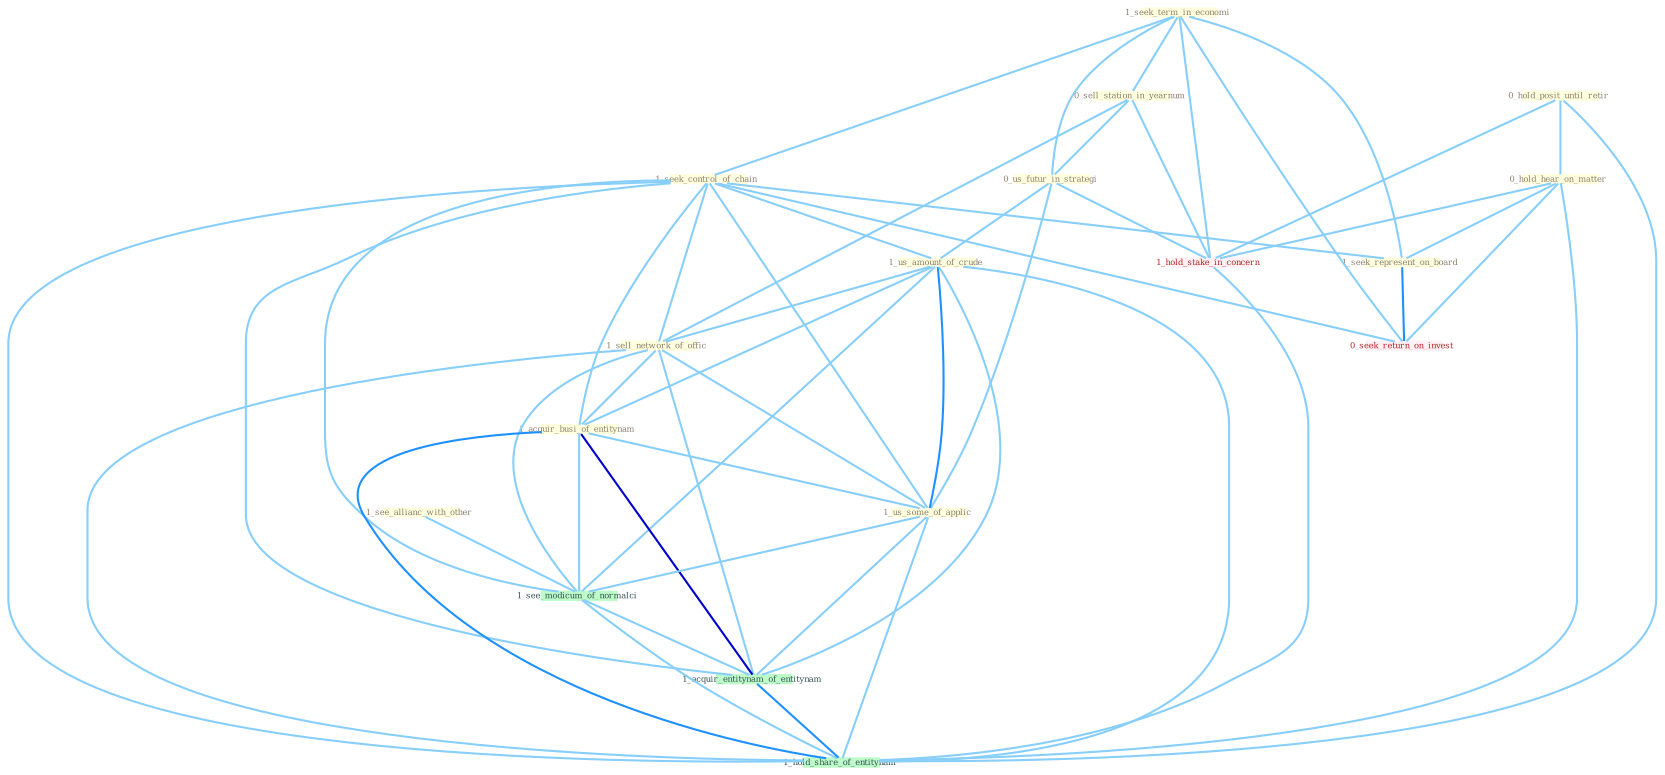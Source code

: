 Graph G{ 
    node
    [shape=polygon,style=filled,width=.5,height=.06,color="#BDFCC9",fixedsize=true,fontsize=4,
    fontcolor="#2f4f4f"];
    {node
    [color="#ffffe0", fontcolor="#8b7d6b"] "1_seek_term_in_economi " "0_hold_posit_until_retir " "1_see_allianc_with_other " "1_seek_control_of_chain " "0_sell_station_in_yearnum " "0_hold_hear_on_matter " "0_us_futur_in_strategi " "1_us_amount_of_crude " "1_sell_network_of_offic " "1_seek_represent_on_board " "1_acquir_busi_of_entitynam " "1_us_some_of_applic "}
{node [color="#fff0f5", fontcolor="#b22222"] "1_hold_stake_in_concern " "0_seek_return_on_invest "}
edge [color="#B0E2FF"];

	"1_seek_term_in_economi " -- "1_seek_control_of_chain " [w="1", color="#87cefa" ];
	"1_seek_term_in_economi " -- "0_sell_station_in_yearnum " [w="1", color="#87cefa" ];
	"1_seek_term_in_economi " -- "0_us_futur_in_strategi " [w="1", color="#87cefa" ];
	"1_seek_term_in_economi " -- "1_seek_represent_on_board " [w="1", color="#87cefa" ];
	"1_seek_term_in_economi " -- "1_hold_stake_in_concern " [w="1", color="#87cefa" ];
	"1_seek_term_in_economi " -- "0_seek_return_on_invest " [w="1", color="#87cefa" ];
	"0_hold_posit_until_retir " -- "0_hold_hear_on_matter " [w="1", color="#87cefa" ];
	"0_hold_posit_until_retir " -- "1_hold_stake_in_concern " [w="1", color="#87cefa" ];
	"0_hold_posit_until_retir " -- "1_hold_share_of_entitynam " [w="1", color="#87cefa" ];
	"1_see_allianc_with_other " -- "1_see_modicum_of_normalci " [w="1", color="#87cefa" ];
	"1_seek_control_of_chain " -- "1_us_amount_of_crude " [w="1", color="#87cefa" ];
	"1_seek_control_of_chain " -- "1_sell_network_of_offic " [w="1", color="#87cefa" ];
	"1_seek_control_of_chain " -- "1_seek_represent_on_board " [w="1", color="#87cefa" ];
	"1_seek_control_of_chain " -- "1_acquir_busi_of_entitynam " [w="1", color="#87cefa" ];
	"1_seek_control_of_chain " -- "1_us_some_of_applic " [w="1", color="#87cefa" ];
	"1_seek_control_of_chain " -- "0_seek_return_on_invest " [w="1", color="#87cefa" ];
	"1_seek_control_of_chain " -- "1_see_modicum_of_normalci " [w="1", color="#87cefa" ];
	"1_seek_control_of_chain " -- "1_acquir_entitynam_of_entitynam " [w="1", color="#87cefa" ];
	"1_seek_control_of_chain " -- "1_hold_share_of_entitynam " [w="1", color="#87cefa" ];
	"0_sell_station_in_yearnum " -- "0_us_futur_in_strategi " [w="1", color="#87cefa" ];
	"0_sell_station_in_yearnum " -- "1_sell_network_of_offic " [w="1", color="#87cefa" ];
	"0_sell_station_in_yearnum " -- "1_hold_stake_in_concern " [w="1", color="#87cefa" ];
	"0_hold_hear_on_matter " -- "1_seek_represent_on_board " [w="1", color="#87cefa" ];
	"0_hold_hear_on_matter " -- "1_hold_stake_in_concern " [w="1", color="#87cefa" ];
	"0_hold_hear_on_matter " -- "0_seek_return_on_invest " [w="1", color="#87cefa" ];
	"0_hold_hear_on_matter " -- "1_hold_share_of_entitynam " [w="1", color="#87cefa" ];
	"0_us_futur_in_strategi " -- "1_us_amount_of_crude " [w="1", color="#87cefa" ];
	"0_us_futur_in_strategi " -- "1_us_some_of_applic " [w="1", color="#87cefa" ];
	"0_us_futur_in_strategi " -- "1_hold_stake_in_concern " [w="1", color="#87cefa" ];
	"1_us_amount_of_crude " -- "1_sell_network_of_offic " [w="1", color="#87cefa" ];
	"1_us_amount_of_crude " -- "1_acquir_busi_of_entitynam " [w="1", color="#87cefa" ];
	"1_us_amount_of_crude " -- "1_us_some_of_applic " [w="2", color="#1e90ff" , len=0.8];
	"1_us_amount_of_crude " -- "1_see_modicum_of_normalci " [w="1", color="#87cefa" ];
	"1_us_amount_of_crude " -- "1_acquir_entitynam_of_entitynam " [w="1", color="#87cefa" ];
	"1_us_amount_of_crude " -- "1_hold_share_of_entitynam " [w="1", color="#87cefa" ];
	"1_sell_network_of_offic " -- "1_acquir_busi_of_entitynam " [w="1", color="#87cefa" ];
	"1_sell_network_of_offic " -- "1_us_some_of_applic " [w="1", color="#87cefa" ];
	"1_sell_network_of_offic " -- "1_see_modicum_of_normalci " [w="1", color="#87cefa" ];
	"1_sell_network_of_offic " -- "1_acquir_entitynam_of_entitynam " [w="1", color="#87cefa" ];
	"1_sell_network_of_offic " -- "1_hold_share_of_entitynam " [w="1", color="#87cefa" ];
	"1_seek_represent_on_board " -- "0_seek_return_on_invest " [w="2", color="#1e90ff" , len=0.8];
	"1_acquir_busi_of_entitynam " -- "1_us_some_of_applic " [w="1", color="#87cefa" ];
	"1_acquir_busi_of_entitynam " -- "1_see_modicum_of_normalci " [w="1", color="#87cefa" ];
	"1_acquir_busi_of_entitynam " -- "1_acquir_entitynam_of_entitynam " [w="3", color="#0000cd" , len=0.6];
	"1_acquir_busi_of_entitynam " -- "1_hold_share_of_entitynam " [w="2", color="#1e90ff" , len=0.8];
	"1_us_some_of_applic " -- "1_see_modicum_of_normalci " [w="1", color="#87cefa" ];
	"1_us_some_of_applic " -- "1_acquir_entitynam_of_entitynam " [w="1", color="#87cefa" ];
	"1_us_some_of_applic " -- "1_hold_share_of_entitynam " [w="1", color="#87cefa" ];
	"1_hold_stake_in_concern " -- "1_hold_share_of_entitynam " [w="1", color="#87cefa" ];
	"1_see_modicum_of_normalci " -- "1_acquir_entitynam_of_entitynam " [w="1", color="#87cefa" ];
	"1_see_modicum_of_normalci " -- "1_hold_share_of_entitynam " [w="1", color="#87cefa" ];
	"1_acquir_entitynam_of_entitynam " -- "1_hold_share_of_entitynam " [w="2", color="#1e90ff" , len=0.8];
}